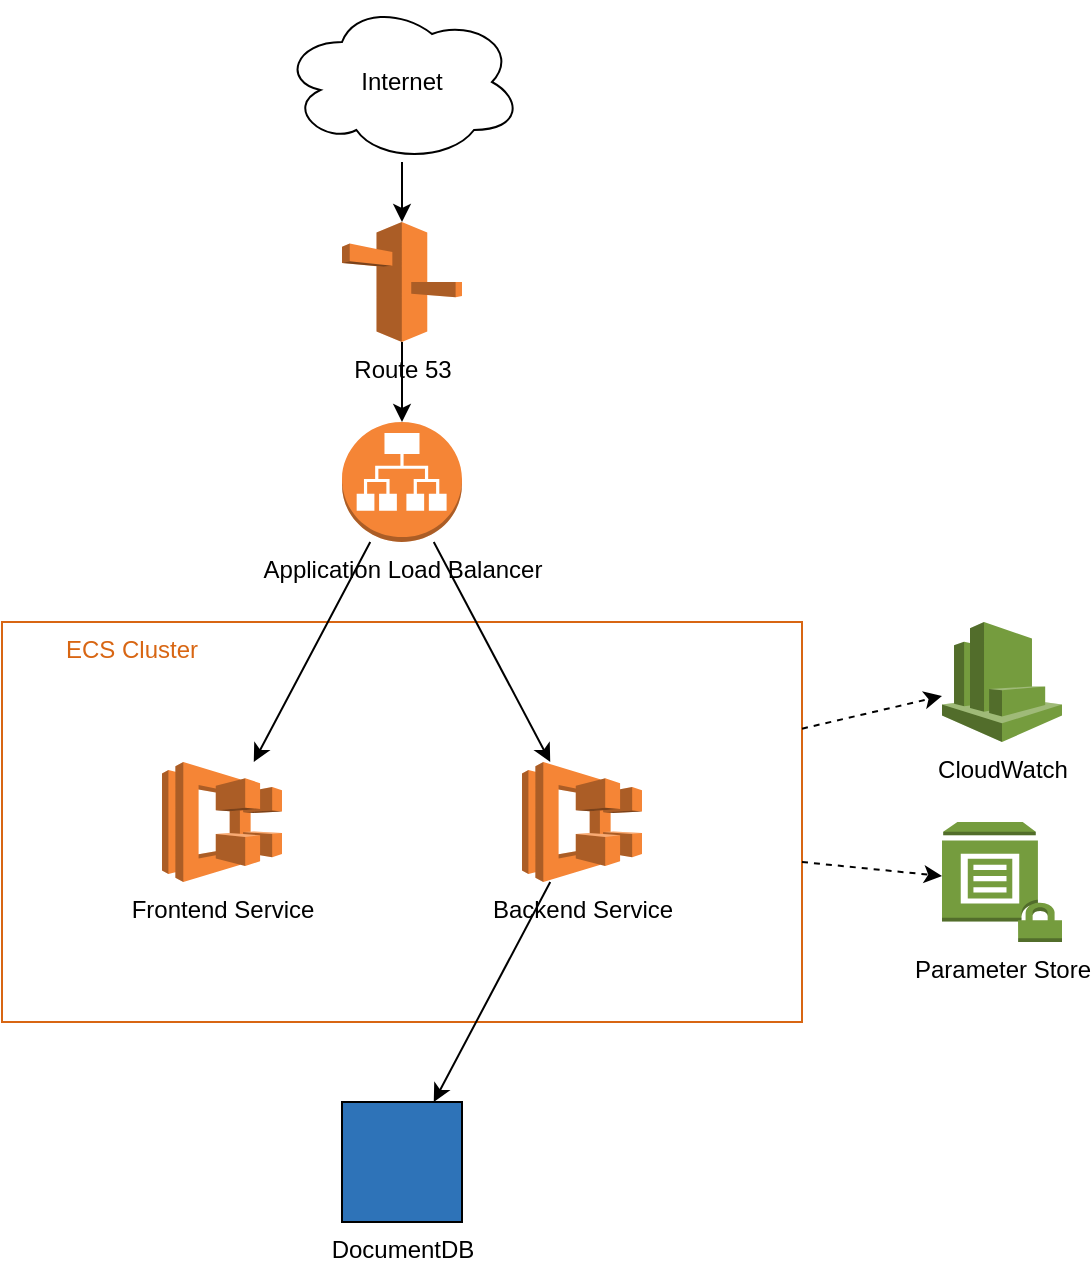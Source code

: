 <?xml version="1.0" encoding="UTF-8"?>
<mxfile version="21.6.6">
  <diagram id="system-overview" name="システム全体構成図">
    <mxGraphModel dx="1422" dy="762" grid="1" gridSize="10" guides="1" tooltips="1" connect="1" arrows="1" fold="1" page="1" pageScale="1" pageWidth="827" pageHeight="1169" math="0" shadow="0">
      <root>
        <mxCell id="0"/>
        <mxCell id="1" parent="0"/>
        
        <!-- インターネット -->
        <mxCell id="2" value="Internet" style="ellipse;shape=cloud;whiteSpace=wrap;html=1;" vertex="1" parent="1">
          <mxGeometry x="340" y="20" width="120" height="80" as="geometry"/>
        </mxCell>

        <!-- Route 53 -->
        <mxCell id="3" value="Route 53" style="outlineConnect=0;dashed=0;verticalLabelPosition=bottom;verticalAlign=top;align=center;html=1;shape=mxgraph.aws3.route_53;fillColor=#F58536;gradientColor=none;" vertex="1" parent="1">
          <mxGeometry x="370" y="130" width="60" height="60" as="geometry"/>
        </mxCell>

        <!-- ALB -->
        <mxCell id="4" value="Application Load Balancer" style="outlineConnect=0;dashed=0;verticalLabelPosition=bottom;verticalAlign=top;align=center;html=1;shape=mxgraph.aws3.application_load_balancer;fillColor=#F58536;gradientColor=none;" vertex="1" parent="1">
          <mxGeometry x="370" y="230" width="60" height="60" as="geometry"/>
        </mxCell>

        <!-- ECS Cluster -->
        <mxCell id="5" value="ECS Cluster" style="points=[[0,0],[0.25,0],[0.5,0],[0.75,0],[1,0],[1,0.25],[1,0.5],[1,0.75],[1,1],[0.75,1],[0.5,1],[0.25,1],[0,1],[0,0.75],[0,0.5],[0,0.25]];outlineConnect=0;gradientColor=none;html=1;whiteSpace=wrap;fontSize=12;fontStyle=0;container=1;pointerEvents=0;collapsible=0;recursiveResize=0;shape=mxgraph.aws4.group;grIcon=mxgraph.aws4.group_elastic_container_service;strokeColor=#D86613;fillColor=none;verticalAlign=top;align=left;spacingLeft=30;fontColor=#D86613;dashed=0;" vertex="1" parent="1">
          <mxGeometry x="200" y="330" width="400" height="200" as="geometry"/>
        </mxCell>

        <!-- Frontend Service -->
        <mxCell id="6" value="Frontend Service" style="outlineConnect=0;dashed=0;verticalLabelPosition=bottom;verticalAlign=top;align=center;html=1;shape=mxgraph.aws3.ecs;fillColor=#F58536;gradientColor=none;" vertex="1" parent="5">
          <mxGeometry x="80" y="70" width="60" height="60" as="geometry"/>
        </mxCell>

        <!-- Backend Service -->
        <mxCell id="7" value="Backend Service" style="outlineConnect=0;dashed=0;verticalLabelPosition=bottom;verticalAlign=top;align=center;html=1;shape=mxgraph.aws3.ecs;fillColor=#F58536;gradientColor=none;" vertex="1" parent="5">
          <mxGeometry x="260" y="70" width="60" height="60" as="geometry"/>
        </mxCell>

        <!-- DocumentDB -->
        <mxCell id="8" value="DocumentDB" style="outlineConnect=0;dashed=0;verticalLabelPosition=bottom;verticalAlign=top;align=center;html=1;shape=mxgraph.aws3.documentdb;fillColor=#2E73B8;gradientColor=none;" vertex="1" parent="1">
          <mxGeometry x="370" y="570" width="60" height="60" as="geometry"/>
        </mxCell>

        <!-- CloudWatch -->
        <mxCell id="9" value="CloudWatch" style="outlineConnect=0;dashed=0;verticalLabelPosition=bottom;verticalAlign=top;align=center;html=1;shape=mxgraph.aws3.cloudwatch;fillColor=#759C3E;gradientColor=none;" vertex="1" parent="1">
          <mxGeometry x="670" y="330" width="60" height="60" as="geometry"/>
        </mxCell>

        <!-- Parameter Store -->
        <mxCell id="10" value="Parameter Store" style="outlineConnect=0;dashed=0;verticalLabelPosition=bottom;verticalAlign=top;align=center;html=1;shape=mxgraph.aws3.parameter_store;fillColor=#759C3E;gradientColor=none;" vertex="1" parent="1">
          <mxGeometry x="670" y="430" width="60" height="60" as="geometry"/>
        </mxCell>

        <!-- Connections -->
        <mxCell id="11" value="" style="endArrow=classic;html=1;rounded=0;" edge="1" parent="1" source="2" target="3">
          <mxGeometry width="50" height="50" relative="1" as="geometry"/>
        </mxCell>

        <mxCell id="12" value="" style="endArrow=classic;html=1;rounded=0;" edge="1" parent="1" source="3" target="4">
          <mxGeometry width="50" height="50" relative="1" as="geometry"/>
        </mxCell>

        <mxCell id="13" value="" style="endArrow=classic;html=1;rounded=0;" edge="1" parent="1" source="4" target="6">
          <mxGeometry width="50" height="50" relative="1" as="geometry"/>
        </mxCell>

        <mxCell id="14" value="" style="endArrow=classic;html=1;rounded=0;" edge="1" parent="1" source="4" target="7">
          <mxGeometry width="50" height="50" relative="1" as="geometry"/>
        </mxCell>

        <mxCell id="15" value="" style="endArrow=classic;html=1;rounded=0;" edge="1" parent="1" source="7" target="8">
          <mxGeometry width="50" height="50" relative="1" as="geometry"/>
        </mxCell>

        <mxCell id="16" value="" style="endArrow=classic;html=1;rounded=0;dashed=1;" edge="1" parent="1" source="5" target="9">
          <mxGeometry width="50" height="50" relative="1" as="geometry"/>
        </mxCell>

        <mxCell id="17" value="" style="endArrow=classic;html=1;rounded=0;dashed=1;" edge="1" parent="1" source="5" target="10">
          <mxGeometry width="50" height="50" relative="1" as="geometry"/>
        </mxCell>
      </root>
    </mxGraphModel>
  </diagram>

  <diagram id="network-architecture" name="ネットワーク構成図">
    <mxGraphModel dx="1422" dy="762" grid="1" gridSize="10" guides="1" tooltips="1" connect="1" arrows="1" fold="1" page="1" pageScale="1" pageWidth="827" pageHeight="1169" math="0" shadow="0">
      <root>
        <mxCell id="0"/>
        <mxCell id="1" parent="0"/>

        <!-- VPC -->
        <mxCell id="2" value="VPC" style="points=[[0,0],[0.25,0],[0.5,0],[0.75,0],[1,0],[1,0.25],[1,0.5],[1,0.75],[1,1],[0.75,1],[0.5,1],[0.25,1],[0,1],[0,0.75],[0,0.5],[0,0.25]];outlineConnect=0;gradientColor=none;html=1;whiteSpace=wrap;fontSize=12;fontStyle=0;container=1;pointerEvents=0;collapsible=0;recursiveResize=0;shape=mxgraph.aws4.group;grIcon=mxgraph.aws4.group_vpc;strokeColor=#248814;fillColor=none;verticalAlign=top;align=left;spacingLeft=30;fontColor=#AAB7B8;dashed=0;" vertex="1" parent="1">
          <mxGeometry x="40" y="40" width="760" height="600" as="geometry"/>
        </mxCell>

        <!-- Public Subnet 1a -->
        <mxCell id="3" value="Public Subnet (1a)" style="points=[[0,0],[0.25,0],[0.5,0],[0.75,0],[1,0],[1,0.25],[1,0.5],[1,0.75],[1,1],[0.75,1],[0.5,1],[0.25,1],[0,1],[0,0.75],[0,0.5],[0,0.25]];outlineConnect=0;gradientColor=none;html=1;whiteSpace=wrap;fontSize=12;fontStyle=0;container=1;pointerEvents=0;collapsible=0;recursiveResize=0;shape=mxgraph.aws4.group;grIcon=mxgraph.aws4.group_security_group;grStroke=0;strokeColor=#248814;fillColor=#E9F3E6;verticalAlign=top;align=left;spacingLeft=30;fontColor=#248814;dashed=0;" vertex="1" parent="2">
          <mxGeometry x="40" y="40" width="200" height="240" as="geometry"/>
        </mxCell>

        <!-- Public Subnet 1c -->
        <mxCell id="4" value="Public Subnet (1c)" style="points=[[0,0],[0.25,0],[0.5,0],[0.75,0],[1,0],[1,0.25],[1,0.5],[1,0.75],[1,1],[0.75,1],[0.5,1],[0.25,1],[0,1],[0,0.75],[0,0.5],[0,0.25]];outlineConnect=0;gradientColor=none;html=1;whiteSpace=wrap;fontSize=12;fontStyle=0;container=1;pointerEvents=0;collapsible=0;recursiveResize=0;shape=mxgraph.aws4.group;grIcon=mxgraph.aws4.group_security_group;grStroke=0;strokeColor=#248814;fillColor=#E9F3E6;verticalAlign=top;align=left;spacingLeft=30;fontColor=#248814;dashed=0;" vertex="1" parent="2">
          <mxGeometry x="280" y="40" width="200" height="240" as="geometry"/>
        </mxCell>

        <!-- Private Subnet 1a -->
        <mxCell id="5" value="Private Subnet (1a)" style="points=[[0,0],[0.25,0],[0.5,0],[0.75,0],[1,0],[1,0.25],[1,0.5],[1,0.75],[1,1],[0.75,1],[0.5,1],[0.25,1],[0,1],[0,0.75],[0,0.5],[0,0.25]];outlineConnect=0;gradientColor=none;html=1;whiteSpace=wrap;fontSize=12;fontStyle=0;container=1;pointerEvents=0;collapsible=0;recursiveResize=0;shape=mxgraph.aws4.group;grIcon=mxgraph.aws4.group_security_group;grStroke=0;strokeColor=#147EBA;fillColor=#E6F2F8;verticalAlign=top;align=left;spacingLeft=30;fontColor=#147EBA;dashed=0;" vertex="1" parent="2">
          <mxGeometry x="40" y="320" width="200" height="240" as="geometry"/>
        </mxCell>

        <!-- Private Subnet 1c -->
        <mxCell id="6" value="Private Subnet (1c)" style="points=[[0,0],[0.25,0],[0.5,0],[0.75,0],[1,0],[1,0.25],[1,0.5],[1,0.75],[1,1],[0.75,1],[0.5,1],[0.25,1],[0,1],[0,0.75],[0,0.5],[0,0.25]];outlineConnect=0;gradientColor=none;html=1;whiteSpace=wrap;fontSize=12;fontStyle=0;container=1;pointerEvents=0;collapsible=0;recursiveResize=0;shape=mxgraph.aws4.group;grIcon=mxgraph.aws4.group_security_group;grStroke=0;strokeColor=#147EBA;fillColor=#E6F2F8;verticalAlign=top;align=left;spacingLeft=30;fontColor=#147EBA;dashed=0;" vertex="1" parent="2">
          <mxGeometry x="280" y="320" width="200" height="240" as="geometry"/>
        </mxCell>

        <!-- ALB -->
        <mxCell id="7" value="ALB" style="outlineConnect=0;dashed=0;verticalLabelPosition=bottom;verticalAlign=top;align=center;html=1;shape=mxgraph.aws3.application_load_balancer;fillColor=#F58536;gradientColor=none;" vertex="1" parent="2">
          <mxGeometry x="110" y="120" width="60" height="60" as="geometry"/>
        </mxCell>

        <!-- ECS Services -->
        <mxCell id="8" value="ECS Services" style="outlineConnect=0;dashed=0;verticalLabelPosition=bottom;verticalAlign=top;align=center;html=1;shape=mxgraph.aws3.ecs;fillColor=#F58536;gradientColor=none;" vertex="1" parent="2">
          <mxGeometry x="110" y="400" width="60" height="60" as="geometry"/>
        </mxCell>

        <!-- DocumentDB -->
        <mxCell id="9" value="DocumentDB" style="outlineConnect=0;dashed=0;verticalLabelPosition=bottom;verticalAlign=top;align=center;html=1;shape=mxgraph.aws3.documentdb;fillColor=#2E73B8;gradientColor=none;" vertex="1" parent="2">
          <mxGeometry x="350" y="400" width="60" height="60" as="geometry"/>
        </mxCell>

        <!-- Internet Gateway -->
        <mxCell id="10" value="Internet Gateway" style="outlineConnect=0;dashed=0;verticalLabelPosition=bottom;verticalAlign=top;align=center;html=1;shape=mxgraph.aws3.internet_gateway;fillColor=#F58536;gradientColor=none;" vertex="1" parent="2">
          <mxGeometry x="350" y="120" width="60" height="60" as="geometry"/>
        </mxCell>

      </root>
    </mxGraphModel>
  </diagram>
</mxfile>
